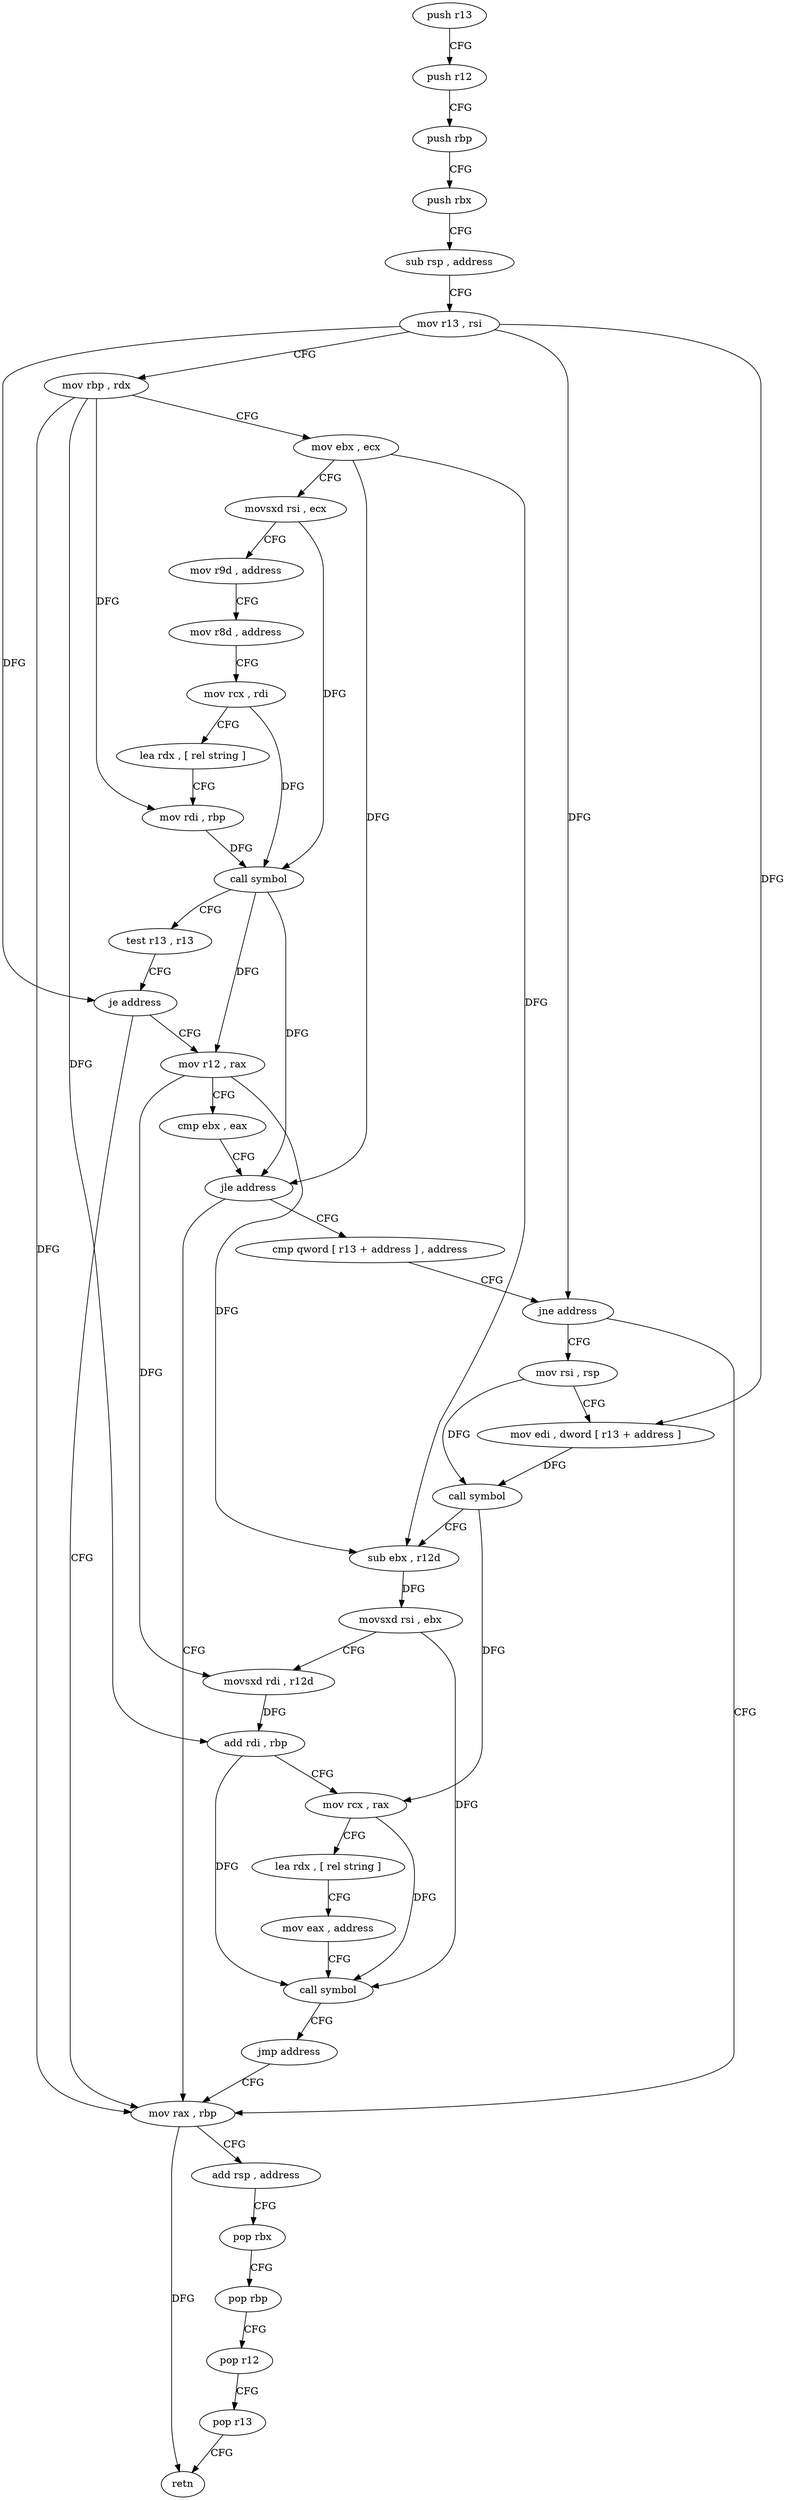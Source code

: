 digraph "func" {
"194618" [label = "push r13" ]
"194620" [label = "push r12" ]
"194622" [label = "push rbp" ]
"194623" [label = "push rbx" ]
"194624" [label = "sub rsp , address" ]
"194628" [label = "mov r13 , rsi" ]
"194631" [label = "mov rbp , rdx" ]
"194634" [label = "mov ebx , ecx" ]
"194636" [label = "movsxd rsi , ecx" ]
"194639" [label = "mov r9d , address" ]
"194645" [label = "mov r8d , address" ]
"194651" [label = "mov rcx , rdi" ]
"194654" [label = "lea rdx , [ rel string ]" ]
"194661" [label = "mov rdi , rbp" ]
"194664" [label = "call symbol" ]
"194669" [label = "test r13 , r13" ]
"194672" [label = "je address" ]
"194691" [label = "mov rax , rbp" ]
"194674" [label = "mov r12 , rax" ]
"194694" [label = "add rsp , address" ]
"194698" [label = "pop rbx" ]
"194699" [label = "pop rbp" ]
"194700" [label = "pop r12" ]
"194702" [label = "pop r13" ]
"194704" [label = "retn" ]
"194677" [label = "cmp ebx , eax" ]
"194679" [label = "jle address" ]
"194681" [label = "cmp qword [ r13 + address ] , address" ]
"194689" [label = "jne address" ]
"194705" [label = "mov rsi , rsp" ]
"194708" [label = "mov edi , dword [ r13 + address ]" ]
"194712" [label = "call symbol" ]
"194717" [label = "sub ebx , r12d" ]
"194720" [label = "movsxd rsi , ebx" ]
"194723" [label = "movsxd rdi , r12d" ]
"194726" [label = "add rdi , rbp" ]
"194729" [label = "mov rcx , rax" ]
"194732" [label = "lea rdx , [ rel string ]" ]
"194739" [label = "mov eax , address" ]
"194744" [label = "call symbol" ]
"194749" [label = "jmp address" ]
"194618" -> "194620" [ label = "CFG" ]
"194620" -> "194622" [ label = "CFG" ]
"194622" -> "194623" [ label = "CFG" ]
"194623" -> "194624" [ label = "CFG" ]
"194624" -> "194628" [ label = "CFG" ]
"194628" -> "194631" [ label = "CFG" ]
"194628" -> "194672" [ label = "DFG" ]
"194628" -> "194689" [ label = "DFG" ]
"194628" -> "194708" [ label = "DFG" ]
"194631" -> "194634" [ label = "CFG" ]
"194631" -> "194661" [ label = "DFG" ]
"194631" -> "194691" [ label = "DFG" ]
"194631" -> "194726" [ label = "DFG" ]
"194634" -> "194636" [ label = "CFG" ]
"194634" -> "194679" [ label = "DFG" ]
"194634" -> "194717" [ label = "DFG" ]
"194636" -> "194639" [ label = "CFG" ]
"194636" -> "194664" [ label = "DFG" ]
"194639" -> "194645" [ label = "CFG" ]
"194645" -> "194651" [ label = "CFG" ]
"194651" -> "194654" [ label = "CFG" ]
"194651" -> "194664" [ label = "DFG" ]
"194654" -> "194661" [ label = "CFG" ]
"194661" -> "194664" [ label = "DFG" ]
"194664" -> "194669" [ label = "CFG" ]
"194664" -> "194674" [ label = "DFG" ]
"194664" -> "194679" [ label = "DFG" ]
"194669" -> "194672" [ label = "CFG" ]
"194672" -> "194691" [ label = "CFG" ]
"194672" -> "194674" [ label = "CFG" ]
"194691" -> "194694" [ label = "CFG" ]
"194691" -> "194704" [ label = "DFG" ]
"194674" -> "194677" [ label = "CFG" ]
"194674" -> "194717" [ label = "DFG" ]
"194674" -> "194723" [ label = "DFG" ]
"194694" -> "194698" [ label = "CFG" ]
"194698" -> "194699" [ label = "CFG" ]
"194699" -> "194700" [ label = "CFG" ]
"194700" -> "194702" [ label = "CFG" ]
"194702" -> "194704" [ label = "CFG" ]
"194677" -> "194679" [ label = "CFG" ]
"194679" -> "194691" [ label = "CFG" ]
"194679" -> "194681" [ label = "CFG" ]
"194681" -> "194689" [ label = "CFG" ]
"194689" -> "194705" [ label = "CFG" ]
"194689" -> "194691" [ label = "CFG" ]
"194705" -> "194708" [ label = "CFG" ]
"194705" -> "194712" [ label = "DFG" ]
"194708" -> "194712" [ label = "DFG" ]
"194712" -> "194717" [ label = "CFG" ]
"194712" -> "194729" [ label = "DFG" ]
"194717" -> "194720" [ label = "DFG" ]
"194720" -> "194723" [ label = "CFG" ]
"194720" -> "194744" [ label = "DFG" ]
"194723" -> "194726" [ label = "DFG" ]
"194726" -> "194729" [ label = "CFG" ]
"194726" -> "194744" [ label = "DFG" ]
"194729" -> "194732" [ label = "CFG" ]
"194729" -> "194744" [ label = "DFG" ]
"194732" -> "194739" [ label = "CFG" ]
"194739" -> "194744" [ label = "CFG" ]
"194744" -> "194749" [ label = "CFG" ]
"194749" -> "194691" [ label = "CFG" ]
}
